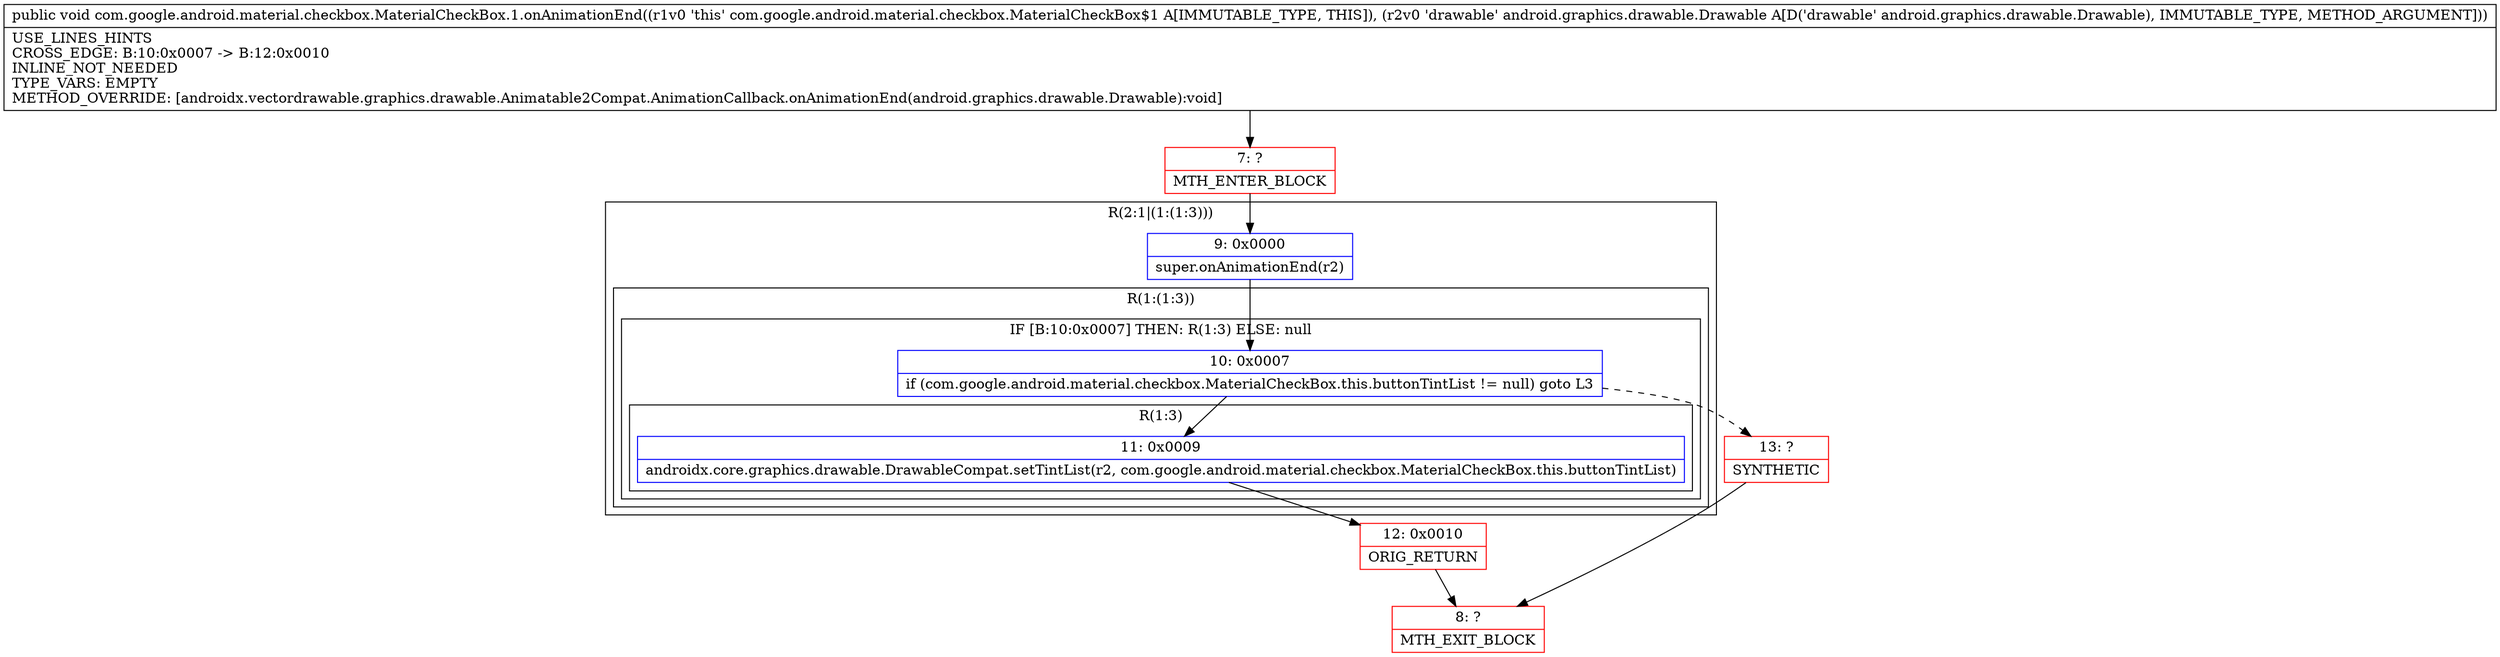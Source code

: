 digraph "CFG forcom.google.android.material.checkbox.MaterialCheckBox.1.onAnimationEnd(Landroid\/graphics\/drawable\/Drawable;)V" {
subgraph cluster_Region_700690228 {
label = "R(2:1|(1:(1:3)))";
node [shape=record,color=blue];
Node_9 [shape=record,label="{9\:\ 0x0000|super.onAnimationEnd(r2)\l}"];
subgraph cluster_Region_2086778052 {
label = "R(1:(1:3))";
node [shape=record,color=blue];
subgraph cluster_IfRegion_184002078 {
label = "IF [B:10:0x0007] THEN: R(1:3) ELSE: null";
node [shape=record,color=blue];
Node_10 [shape=record,label="{10\:\ 0x0007|if (com.google.android.material.checkbox.MaterialCheckBox.this.buttonTintList != null) goto L3\l}"];
subgraph cluster_Region_1311694661 {
label = "R(1:3)";
node [shape=record,color=blue];
Node_11 [shape=record,label="{11\:\ 0x0009|androidx.core.graphics.drawable.DrawableCompat.setTintList(r2, com.google.android.material.checkbox.MaterialCheckBox.this.buttonTintList)\l}"];
}
}
}
}
Node_7 [shape=record,color=red,label="{7\:\ ?|MTH_ENTER_BLOCK\l}"];
Node_12 [shape=record,color=red,label="{12\:\ 0x0010|ORIG_RETURN\l}"];
Node_8 [shape=record,color=red,label="{8\:\ ?|MTH_EXIT_BLOCK\l}"];
Node_13 [shape=record,color=red,label="{13\:\ ?|SYNTHETIC\l}"];
MethodNode[shape=record,label="{public void com.google.android.material.checkbox.MaterialCheckBox.1.onAnimationEnd((r1v0 'this' com.google.android.material.checkbox.MaterialCheckBox$1 A[IMMUTABLE_TYPE, THIS]), (r2v0 'drawable' android.graphics.drawable.Drawable A[D('drawable' android.graphics.drawable.Drawable), IMMUTABLE_TYPE, METHOD_ARGUMENT]))  | USE_LINES_HINTS\lCROSS_EDGE: B:10:0x0007 \-\> B:12:0x0010\lINLINE_NOT_NEEDED\lTYPE_VARS: EMPTY\lMETHOD_OVERRIDE: [androidx.vectordrawable.graphics.drawable.Animatable2Compat.AnimationCallback.onAnimationEnd(android.graphics.drawable.Drawable):void]\l}"];
MethodNode -> Node_7;Node_9 -> Node_10;
Node_10 -> Node_11;
Node_10 -> Node_13[style=dashed];
Node_11 -> Node_12;
Node_7 -> Node_9;
Node_12 -> Node_8;
Node_13 -> Node_8;
}

